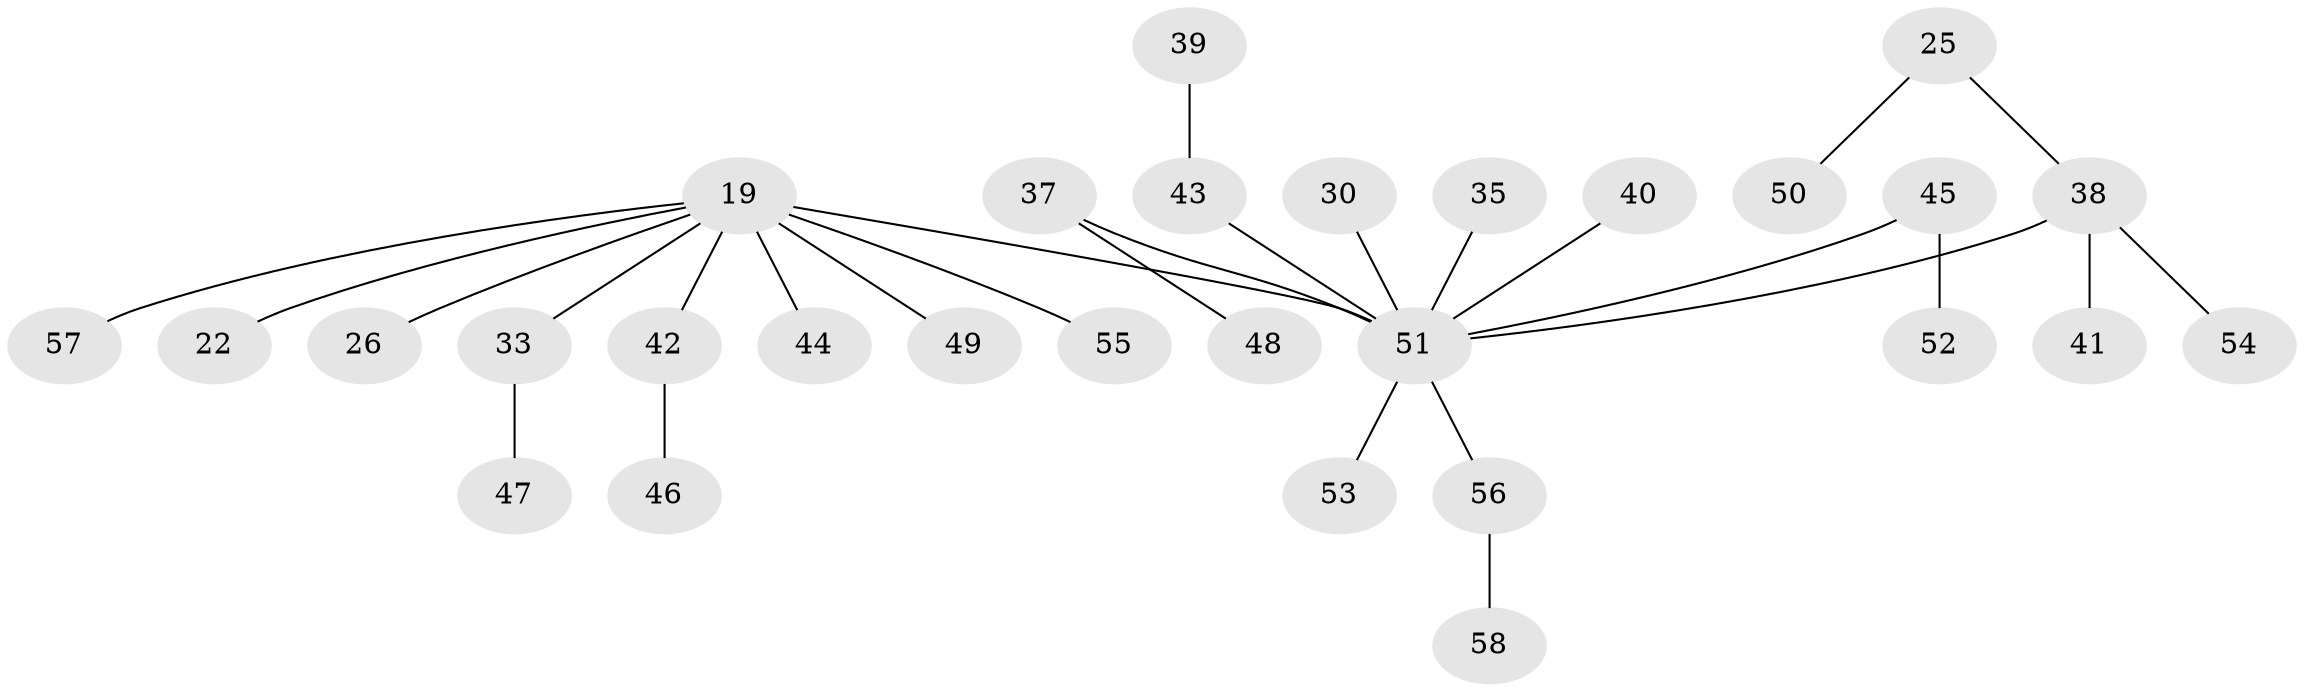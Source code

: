 // original degree distribution, {9: 0.017241379310344827, 5: 0.06896551724137931, 4: 0.017241379310344827, 2: 0.3275862068965517, 3: 0.10344827586206896, 1: 0.46551724137931033}
// Generated by graph-tools (version 1.1) at 2025/41/03/09/25 04:41:29]
// undirected, 29 vertices, 28 edges
graph export_dot {
graph [start="1"]
  node [color=gray90,style=filled];
  19 [super="+1+8"];
  22;
  25;
  26;
  30;
  33 [super="+17"];
  35;
  37;
  38 [super="+27+13"];
  39;
  40;
  41;
  42;
  43 [super="+34+21+36"];
  44 [super="+7+23"];
  45 [super="+32"];
  46;
  47;
  48;
  49;
  50;
  51 [super="+28+11+31"];
  52;
  53;
  54;
  55 [super="+24"];
  56;
  57;
  58;
  19 -- 22;
  19 -- 57;
  19 -- 42;
  19 -- 49;
  19 -- 26;
  19 -- 44;
  19 -- 51 [weight=2];
  19 -- 33;
  19 -- 55;
  25 -- 50;
  25 -- 38;
  30 -- 51;
  33 -- 47;
  35 -- 51;
  37 -- 48;
  37 -- 51;
  38 -- 54;
  38 -- 51;
  38 -- 41;
  39 -- 43;
  40 -- 51;
  42 -- 46;
  43 -- 51;
  45 -- 52;
  45 -- 51;
  51 -- 56;
  51 -- 53;
  56 -- 58;
}
